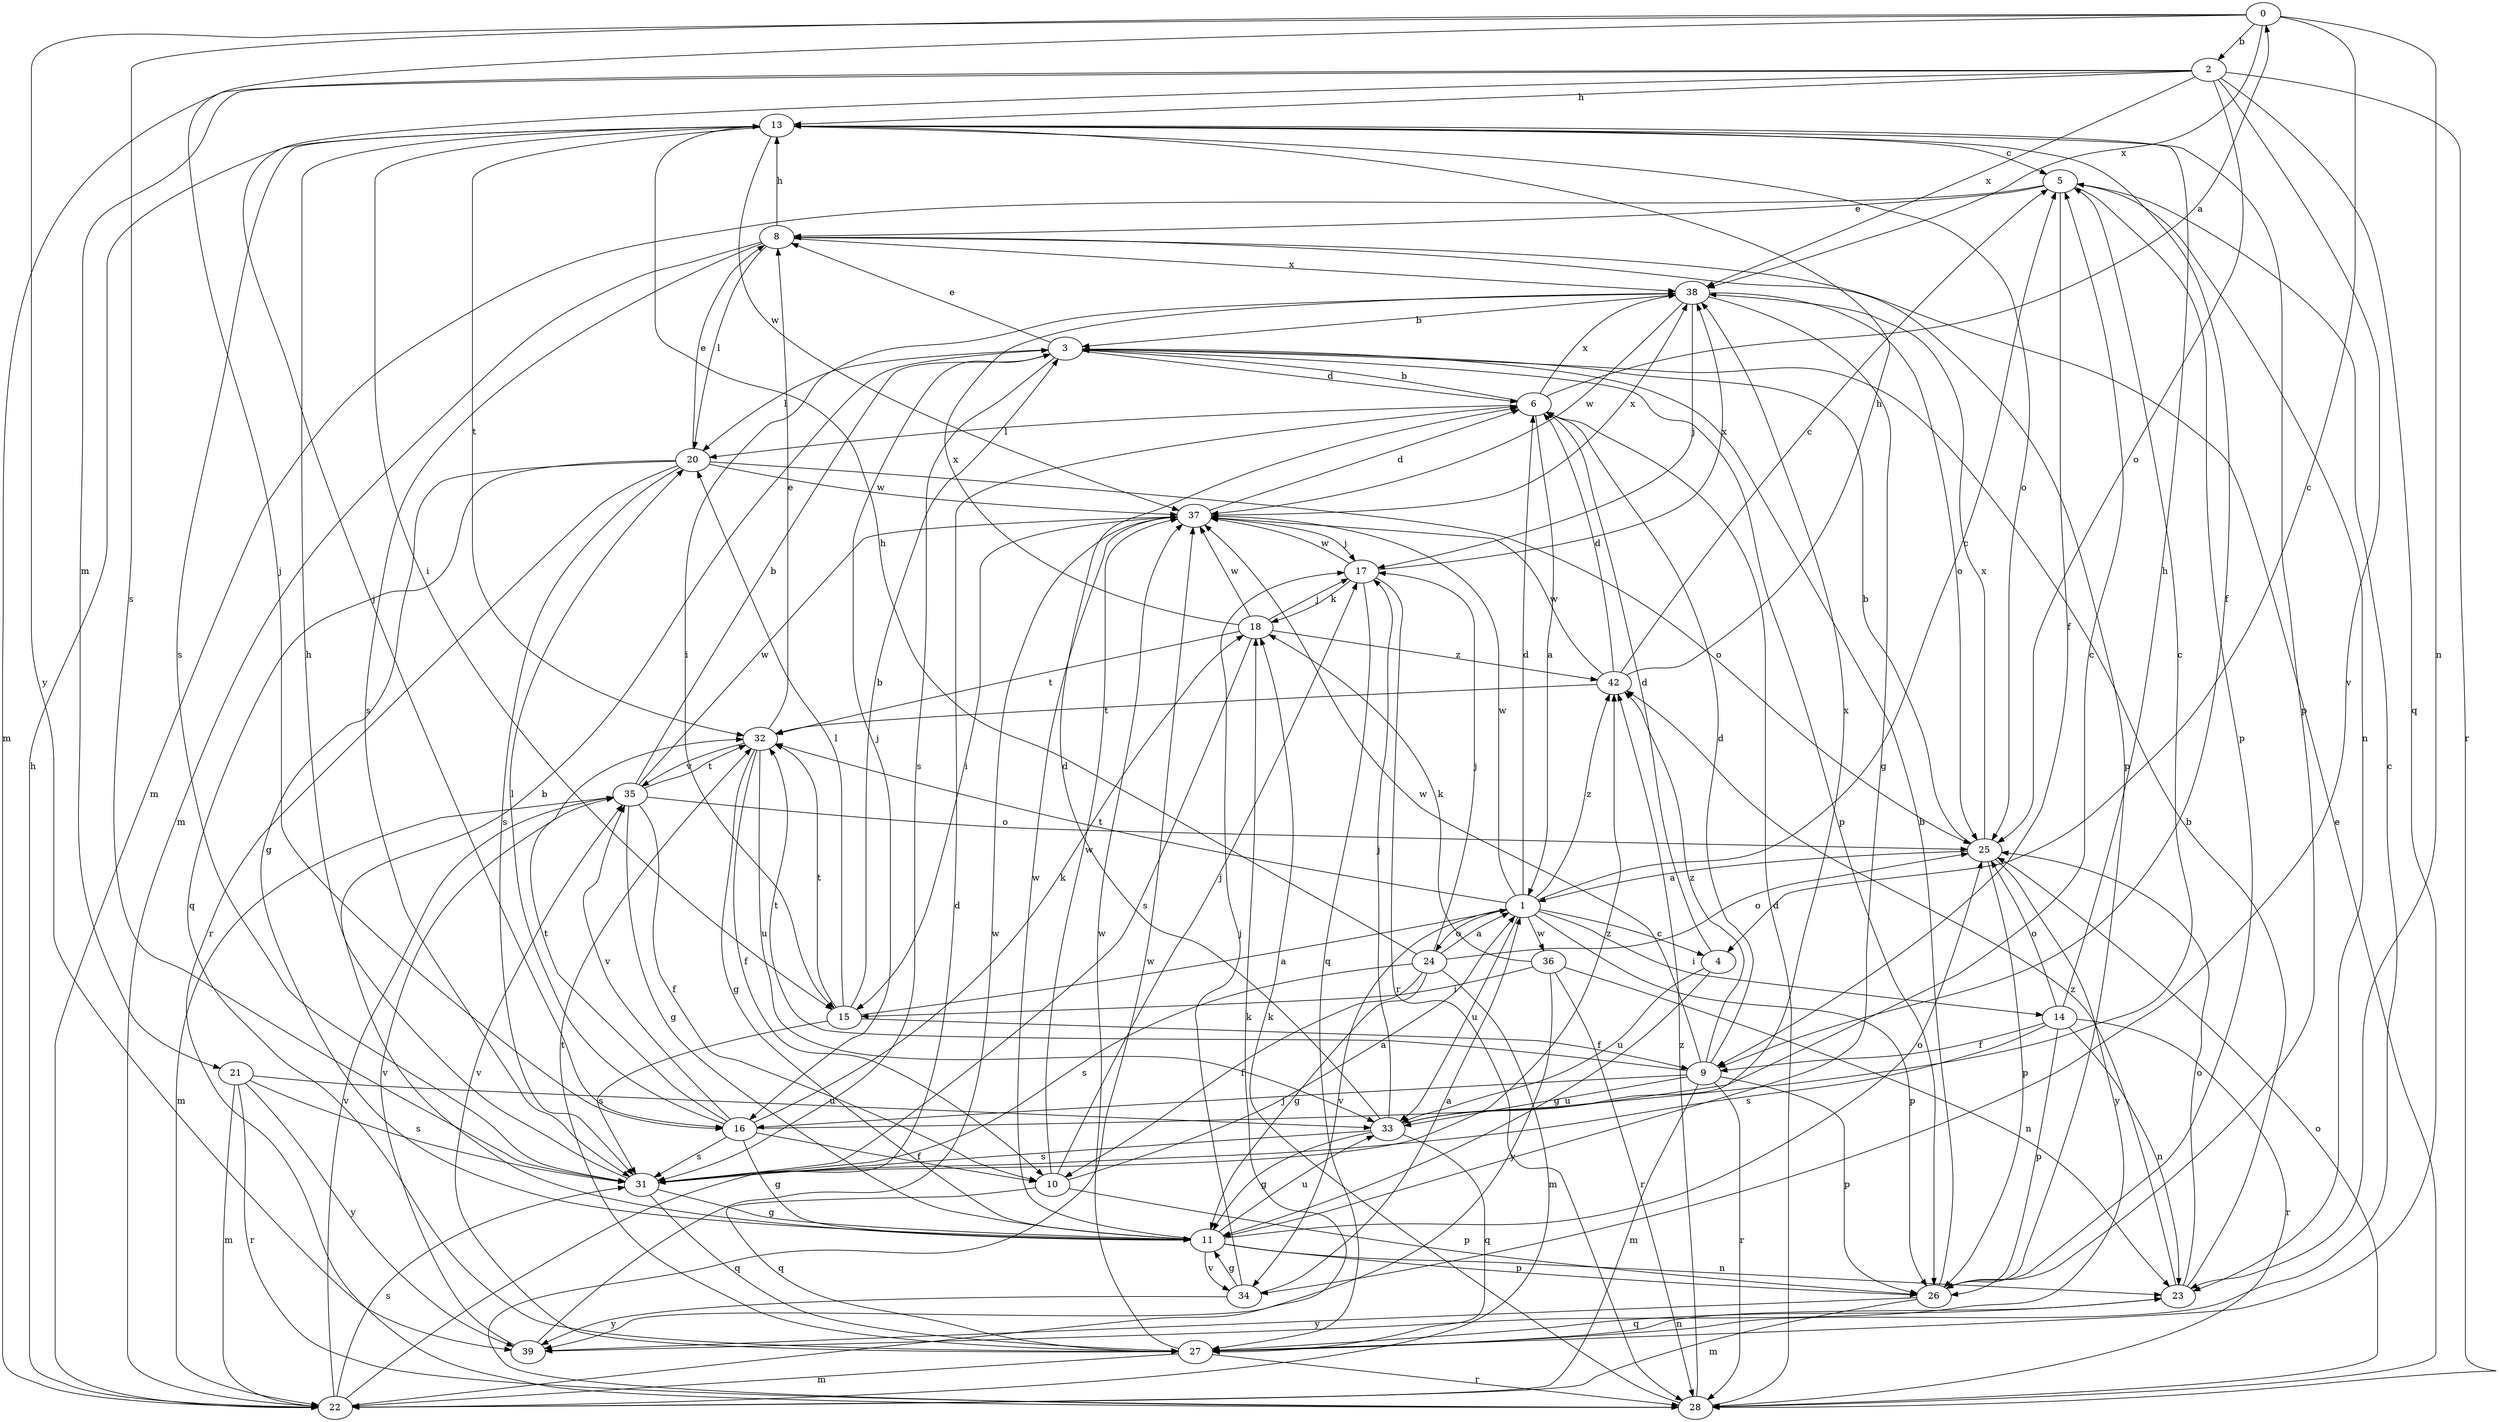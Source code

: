 strict digraph  {
0;
1;
2;
3;
4;
5;
6;
8;
9;
10;
11;
13;
14;
15;
16;
17;
18;
20;
21;
22;
23;
24;
25;
26;
27;
28;
31;
32;
33;
34;
35;
36;
37;
38;
39;
42;
0 -> 2  [label=b];
0 -> 4  [label=c];
0 -> 16  [label=j];
0 -> 23  [label=n];
0 -> 31  [label=s];
0 -> 38  [label=x];
0 -> 39  [label=y];
1 -> 4  [label=c];
1 -> 5  [label=c];
1 -> 6  [label=d];
1 -> 14  [label=i];
1 -> 24  [label=o];
1 -> 26  [label=p];
1 -> 32  [label=t];
1 -> 33  [label=u];
1 -> 34  [label=v];
1 -> 36  [label=w];
1 -> 37  [label=w];
1 -> 42  [label=z];
2 -> 13  [label=h];
2 -> 16  [label=j];
2 -> 21  [label=m];
2 -> 22  [label=m];
2 -> 25  [label=o];
2 -> 27  [label=q];
2 -> 28  [label=r];
2 -> 34  [label=v];
2 -> 38  [label=x];
3 -> 6  [label=d];
3 -> 8  [label=e];
3 -> 16  [label=j];
3 -> 20  [label=l];
3 -> 26  [label=p];
3 -> 31  [label=s];
4 -> 6  [label=d];
4 -> 11  [label=g];
4 -> 33  [label=u];
5 -> 8  [label=e];
5 -> 9  [label=f];
5 -> 22  [label=m];
5 -> 23  [label=n];
5 -> 26  [label=p];
6 -> 0  [label=a];
6 -> 1  [label=a];
6 -> 3  [label=b];
6 -> 20  [label=l];
6 -> 38  [label=x];
8 -> 13  [label=h];
8 -> 20  [label=l];
8 -> 22  [label=m];
8 -> 26  [label=p];
8 -> 31  [label=s];
8 -> 38  [label=x];
9 -> 6  [label=d];
9 -> 16  [label=j];
9 -> 22  [label=m];
9 -> 26  [label=p];
9 -> 28  [label=r];
9 -> 32  [label=t];
9 -> 33  [label=u];
9 -> 37  [label=w];
9 -> 42  [label=z];
10 -> 1  [label=a];
10 -> 17  [label=j];
10 -> 26  [label=p];
10 -> 27  [label=q];
10 -> 37  [label=w];
11 -> 3  [label=b];
11 -> 23  [label=n];
11 -> 25  [label=o];
11 -> 26  [label=p];
11 -> 33  [label=u];
11 -> 34  [label=v];
11 -> 37  [label=w];
13 -> 5  [label=c];
13 -> 9  [label=f];
13 -> 15  [label=i];
13 -> 25  [label=o];
13 -> 26  [label=p];
13 -> 31  [label=s];
13 -> 32  [label=t];
13 -> 37  [label=w];
14 -> 9  [label=f];
14 -> 13  [label=h];
14 -> 23  [label=n];
14 -> 25  [label=o];
14 -> 26  [label=p];
14 -> 28  [label=r];
14 -> 31  [label=s];
15 -> 1  [label=a];
15 -> 3  [label=b];
15 -> 9  [label=f];
15 -> 20  [label=l];
15 -> 31  [label=s];
15 -> 32  [label=t];
16 -> 5  [label=c];
16 -> 10  [label=f];
16 -> 11  [label=g];
16 -> 18  [label=k];
16 -> 20  [label=l];
16 -> 31  [label=s];
16 -> 32  [label=t];
16 -> 35  [label=v];
17 -> 18  [label=k];
17 -> 27  [label=q];
17 -> 28  [label=r];
17 -> 37  [label=w];
17 -> 38  [label=x];
18 -> 17  [label=j];
18 -> 31  [label=s];
18 -> 32  [label=t];
18 -> 37  [label=w];
18 -> 38  [label=x];
18 -> 42  [label=z];
20 -> 8  [label=e];
20 -> 11  [label=g];
20 -> 25  [label=o];
20 -> 27  [label=q];
20 -> 28  [label=r];
20 -> 31  [label=s];
20 -> 37  [label=w];
21 -> 22  [label=m];
21 -> 28  [label=r];
21 -> 31  [label=s];
21 -> 33  [label=u];
21 -> 39  [label=y];
22 -> 6  [label=d];
22 -> 13  [label=h];
22 -> 18  [label=k];
22 -> 31  [label=s];
22 -> 35  [label=v];
23 -> 3  [label=b];
23 -> 25  [label=o];
23 -> 27  [label=q];
23 -> 42  [label=z];
24 -> 1  [label=a];
24 -> 10  [label=f];
24 -> 11  [label=g];
24 -> 13  [label=h];
24 -> 17  [label=j];
24 -> 22  [label=m];
24 -> 25  [label=o];
24 -> 31  [label=s];
25 -> 1  [label=a];
25 -> 3  [label=b];
25 -> 26  [label=p];
25 -> 38  [label=x];
25 -> 39  [label=y];
26 -> 3  [label=b];
26 -> 22  [label=m];
26 -> 39  [label=y];
27 -> 5  [label=c];
27 -> 22  [label=m];
27 -> 23  [label=n];
27 -> 28  [label=r];
27 -> 32  [label=t];
27 -> 35  [label=v];
27 -> 37  [label=w];
28 -> 6  [label=d];
28 -> 8  [label=e];
28 -> 18  [label=k];
28 -> 25  [label=o];
28 -> 37  [label=w];
28 -> 42  [label=z];
31 -> 11  [label=g];
31 -> 13  [label=h];
31 -> 27  [label=q];
31 -> 42  [label=z];
32 -> 8  [label=e];
32 -> 10  [label=f];
32 -> 11  [label=g];
32 -> 33  [label=u];
32 -> 35  [label=v];
33 -> 5  [label=c];
33 -> 6  [label=d];
33 -> 11  [label=g];
33 -> 17  [label=j];
33 -> 27  [label=q];
33 -> 31  [label=s];
33 -> 38  [label=x];
34 -> 1  [label=a];
34 -> 11  [label=g];
34 -> 17  [label=j];
34 -> 39  [label=y];
35 -> 3  [label=b];
35 -> 10  [label=f];
35 -> 11  [label=g];
35 -> 22  [label=m];
35 -> 25  [label=o];
35 -> 32  [label=t];
35 -> 37  [label=w];
36 -> 15  [label=i];
36 -> 18  [label=k];
36 -> 23  [label=n];
36 -> 28  [label=r];
36 -> 39  [label=y];
37 -> 6  [label=d];
37 -> 15  [label=i];
37 -> 17  [label=j];
37 -> 38  [label=x];
38 -> 3  [label=b];
38 -> 11  [label=g];
38 -> 15  [label=i];
38 -> 17  [label=j];
38 -> 25  [label=o];
38 -> 37  [label=w];
39 -> 35  [label=v];
39 -> 37  [label=w];
42 -> 5  [label=c];
42 -> 6  [label=d];
42 -> 13  [label=h];
42 -> 32  [label=t];
42 -> 37  [label=w];
}
